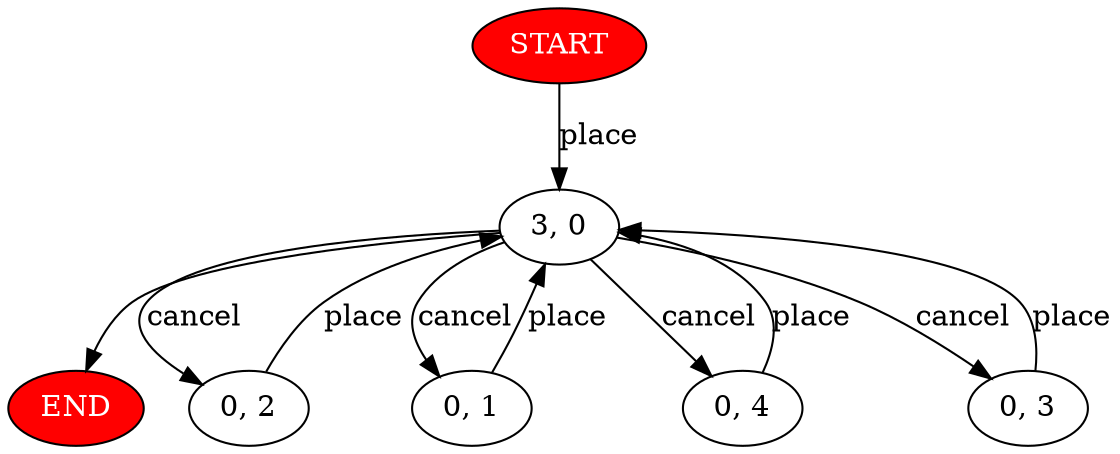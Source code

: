 strict digraph EX_TEST {
	graph [concentrate=true imagescale=true]
	START [label=START fillcolor=red fontcolor=white style=filled]
	END [label=END fillcolor=red fontcolor=white style=filled]
	START -> "3, 0" [label=place]
	"3, 0" -> "0, 2" [label=cancel]
	"0, 2" -> "3, 0" [label=place]
	"3, 0" -> END
	START -> "3, 0" [label=place]
	"3, 0" -> "0, 1" [label=cancel]
	"0, 1" -> "3, 0" [label=place]
	"3, 0" -> END
	START -> "3, 0" [label=place]
	"3, 0" -> "0, 4" [label=cancel]
	"0, 4" -> "3, 0" [label=place]
	"3, 0" -> END
	START -> "3, 0" [label=place]
	"3, 0" -> "0, 2" [label=cancel]
	"0, 2" -> "3, 0" [label=place]
	"3, 0" -> END
	START -> "3, 0" [label=place]
	"3, 0" -> "0, 4" [label=cancel]
	"0, 4" -> "3, 0" [label=place]
	"3, 0" -> END
	START -> "3, 0" [label=place]
	"3, 0" -> "0, 3" [label=cancel]
	"0, 3" -> "3, 0" [label=place]
	"3, 0" -> END
	START -> "3, 0" [label=place]
	"3, 0" -> "0, 3" [label=cancel]
	"0, 3" -> "3, 0" [label=place]
	"3, 0" -> END
	START -> "3, 0" [label=place]
	"3, 0" -> "0, 4" [label=cancel]
	"0, 4" -> "3, 0" [label=place]
	"3, 0" -> END
	START -> "3, 0" [label=place]
	"3, 0" -> "0, 1" [label=cancel]
	"0, 1" -> "3, 0" [label=place]
	"3, 0" -> END
	START -> "3, 0" [label=place]
	"3, 0" -> "0, 3" [label=cancel]
	"0, 3" -> "3, 0" [label=place]
	"3, 0" -> END
	START -> "3, 0" [label=place]
	"3, 0" -> "0, 2" [label=cancel]
	"0, 2" -> "3, 0" [label=place]
	"3, 0" -> END
	START -> "3, 0" [label=place]
	"3, 0" -> "0, 1" [label=cancel]
	"0, 1" -> "3, 0" [label=place]
	"3, 0" -> END
}
